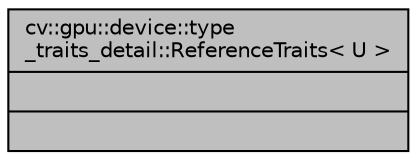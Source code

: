 digraph "cv::gpu::device::type_traits_detail::ReferenceTraits&lt; U &gt;"
{
 // LATEX_PDF_SIZE
  edge [fontname="Helvetica",fontsize="10",labelfontname="Helvetica",labelfontsize="10"];
  node [fontname="Helvetica",fontsize="10",shape=record];
  Node1 [label="{cv::gpu::device::type\l_traits_detail::ReferenceTraits\< U \>\n||}",height=0.2,width=0.4,color="black", fillcolor="grey75", style="filled", fontcolor="black",tooltip=" "];
}
